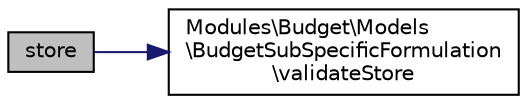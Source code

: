 digraph "store"
{
 // LATEX_PDF_SIZE
  bgcolor="transparent";
  edge [fontname="Helvetica",fontsize="10",labelfontname="Helvetica",labelfontsize="10"];
  node [fontname="Helvetica",fontsize="10",shape=record];
  rankdir="LR";
  Node1 [label="store",height=0.2,width=0.4,color="black", fillcolor="grey75", style="filled", fontcolor="black",tooltip="Guarda información para una formulación de presupuesto."];
  Node1 -> Node2 [color="midnightblue",fontsize="10",style="solid",fontname="Helvetica"];
  Node2 [label="Modules\\Budget\\Models\l\\BudgetSubSpecificFormulation\l\\validateStore",height=0.2,width=0.4,color="black",URL="$d5/dd0/classModules_1_1Budget_1_1Models_1_1BudgetSubSpecificFormulation.html#a5b9bcd6cb08df23d70c8ea7080b6c2b5",tooltip="Método que permite validar si una formulación ya existe con los mismos datos a registrar,..."];
}
